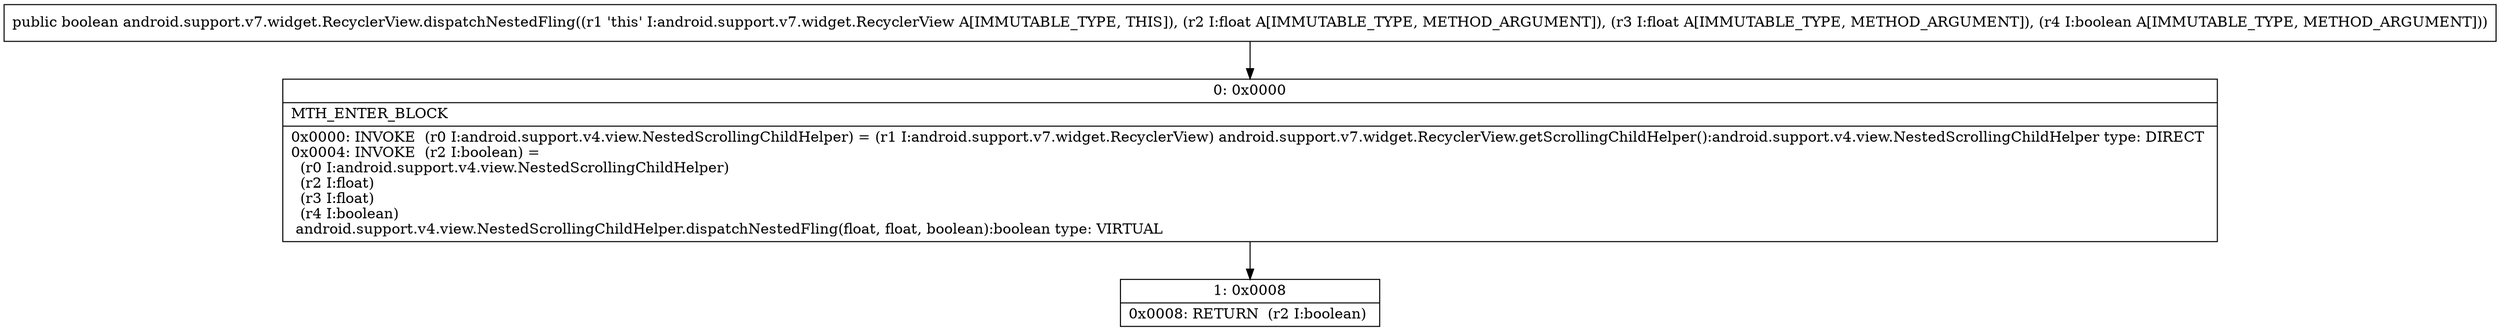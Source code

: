 digraph "CFG forandroid.support.v7.widget.RecyclerView.dispatchNestedFling(FFZ)Z" {
Node_0 [shape=record,label="{0\:\ 0x0000|MTH_ENTER_BLOCK\l|0x0000: INVOKE  (r0 I:android.support.v4.view.NestedScrollingChildHelper) = (r1 I:android.support.v7.widget.RecyclerView) android.support.v7.widget.RecyclerView.getScrollingChildHelper():android.support.v4.view.NestedScrollingChildHelper type: DIRECT \l0x0004: INVOKE  (r2 I:boolean) = \l  (r0 I:android.support.v4.view.NestedScrollingChildHelper)\l  (r2 I:float)\l  (r3 I:float)\l  (r4 I:boolean)\l android.support.v4.view.NestedScrollingChildHelper.dispatchNestedFling(float, float, boolean):boolean type: VIRTUAL \l}"];
Node_1 [shape=record,label="{1\:\ 0x0008|0x0008: RETURN  (r2 I:boolean) \l}"];
MethodNode[shape=record,label="{public boolean android.support.v7.widget.RecyclerView.dispatchNestedFling((r1 'this' I:android.support.v7.widget.RecyclerView A[IMMUTABLE_TYPE, THIS]), (r2 I:float A[IMMUTABLE_TYPE, METHOD_ARGUMENT]), (r3 I:float A[IMMUTABLE_TYPE, METHOD_ARGUMENT]), (r4 I:boolean A[IMMUTABLE_TYPE, METHOD_ARGUMENT])) }"];
MethodNode -> Node_0;
Node_0 -> Node_1;
}

